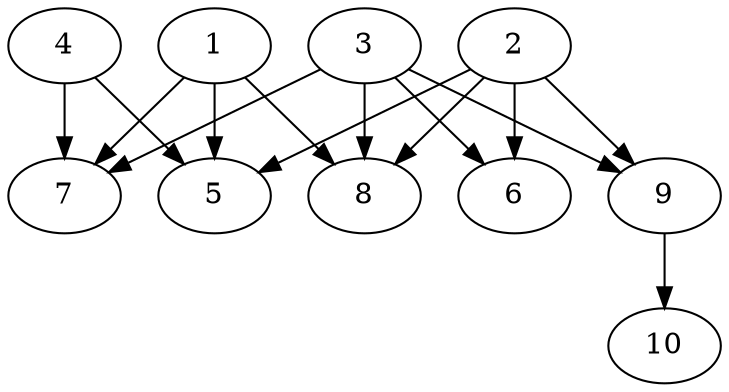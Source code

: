 // DAG automatically generated by daggen at Thu Oct  3 13:58:04 2019
// ./daggen --dot -n 10 --ccr 0.3 --fat 0.7 --regular 0.9 --density 0.7 --mindata 5242880 --maxdata 52428800 
digraph G {
  1 [size="58381653", alpha="0.11", expect_size="17514496"] 
  1 -> 5 [size ="17514496"]
  1 -> 7 [size ="17514496"]
  1 -> 8 [size ="17514496"]
  2 [size="118469973", alpha="0.17", expect_size="35540992"] 
  2 -> 5 [size ="35540992"]
  2 -> 6 [size ="35540992"]
  2 -> 8 [size ="35540992"]
  2 -> 9 [size ="35540992"]
  3 [size="149548373", alpha="0.13", expect_size="44864512"] 
  3 -> 6 [size ="44864512"]
  3 -> 7 [size ="44864512"]
  3 -> 8 [size ="44864512"]
  3 -> 9 [size ="44864512"]
  4 [size="146158933", alpha="0.16", expect_size="43847680"] 
  4 -> 5 [size ="43847680"]
  4 -> 7 [size ="43847680"]
  5 [size="69515947", alpha="0.11", expect_size="20854784"] 
  6 [size="111513600", alpha="0.06", expect_size="33454080"] 
  7 [size="74226347", alpha="0.04", expect_size="22267904"] 
  8 [size="27258880", alpha="0.15", expect_size="8177664"] 
  9 [size="153152853", alpha="0.06", expect_size="45945856"] 
  9 -> 10 [size ="45945856"]
  10 [size="111503360", alpha="0.04", expect_size="33451008"] 
}
